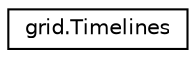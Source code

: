 digraph "Graphical Class Hierarchy"
{
 // LATEX_PDF_SIZE
  edge [fontname="Helvetica",fontsize="10",labelfontname="Helvetica",labelfontsize="10"];
  node [fontname="Helvetica",fontsize="10",shape=record];
  rankdir="LR";
  Node0 [label="grid.Timelines",height=0.2,width=0.4,color="black", fillcolor="white", style="filled",URL="$classgrid_1_1_timelines.html",tooltip="Timelines class."];
}
